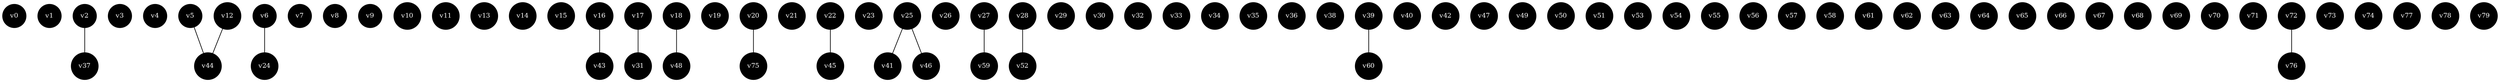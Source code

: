 graph {
node[fontcolor = white, fillcolor = black, style = filled, shape = circle, fontsize = "10", overlap = "false"];
v0 [pos = "9.20, 9.39!"];
v1 [pos = "8.80, 5.92!"];
v2 [pos = "7.00, 0.61!"];
v3 [pos = "5.70, 6.02!"];
v4 [pos = "0.00, 10.00!"];
v5 [pos = "6.10, 3.88!"];
v6 [pos = "6.50, 2.24!"];
v7 [pos = "9.10, 5.31!"];
v8 [pos = "5.90, 0.20!"];
v9 [pos = "0.30, 5.51!"];
v10 [pos = "9.50, 3.88!"];
v11 [pos = "8.00, 2.86!"];
v12 [pos = "6.60, 4.29!"];
v13 [pos = "7.90, 7.55!"];
v14 [pos = "9.90, 2.55!"];
v15 [pos = "2.00, 4.39!"];
v16 [pos = "4.00, 0.31!"];
v17 [pos = "5.00, 4.29!"];
v18 [pos = "9.70, 0.00!"];
v19 [pos = "2.10, 1.94!"];
v20 [pos = "3.60, 2.14!"];
v21 [pos = "10.00, 6.22!"];
v22 [pos = "1.10, 8.67!"];
v23 [pos = "6.90, 3.57!"];
v24 [pos = "6.90, 2.24!"];
v25 [pos = "2.90, 3.57!"];
v26 [pos = "1.40, 0.92!"];
v27 [pos = "5.00, 3.37!"];
v28 [pos = "8.90, 1.73!"];
v29 [pos = "5.70, 4.49!"];
v30 [pos = "6.00, 2.55!"];
v31 [pos = "4.80, 4.29!"];
v32 [pos = "1.70, 9.49!"];
v33 [pos = "2.10, 5.10!"];
v34 [pos = "7.70, 1.84!"];
v35 [pos = "0.20, 0.41!"];
v36 [pos = "6.30, 8.47!"];
v37 [pos = "6.80, 0.61!"];
v38 [pos = "4.10, 9.69!"];
v39 [pos = "4.80, 5.51!"];
v40 [pos = "9.80, 7.45!"];
v41 [pos = "2.60, 3.88!"];
v42 [pos = "6.90, 7.76!"];
v43 [pos = "4.00, 0.10!"];
v44 [pos = "6.50, 4.18!"];
v45 [pos = "1.40, 8.78!"];
v46 [pos = "3.20, 3.98!"];
v47 [pos = "1.40, 2.45!"];
v48 [pos = "9.60, 0.51!"];
v49 [pos = "8.20, 10.00!"];
v50 [pos = "2.30, 8.67!"];
v51 [pos = "6.30, 7.04!"];
v52 [pos = "8.70, 1.94!"];
v53 [pos = "5.60, 7.65!"];
v54 [pos = "1.50, 6.43!"];
v55 [pos = "1.00, 4.59!"];
v56 [pos = "0.70, 3.06!"];
v57 [pos = "3.10, 1.12!"];
v58 [pos = "3.60, 9.49!"];
v59 [pos = "5.00, 3.16!"];
v60 [pos = "4.90, 5.31!"];
v61 [pos = "3.90, 1.02!"];
v62 [pos = "7.60, 4.08!"];
v63 [pos = "8.30, 3.47!"];
v64 [pos = "3.30, 5.20!"];
v65 [pos = "0.00, 1.53!"];
v66 [pos = "5.20, 8.37!"];
v67 [pos = "5.20, 8.37!"];
v68 [pos = "4.60, 0.61!"];
v69 [pos = "0.30, 2.65!"];
v70 [pos = "4.60, 8.16!"];
v71 [pos = "9.40, 3.06!"];
v72 [pos = "2.60, 7.76!"];
v73 [pos = "7.50, 9.39!"];
v74 [pos = "5.70, 5.20!"];
v75 [pos = "3.40, 2.14!"];
v76 [pos = "2.80, 8.16!"];
v77 [pos = "5.90, 6.73!"];
v78 [pos = "5.10, 1.63!"];
v79 [pos = "8.70, 1.12!"];
edge [ color = black ];v2 -- v37;
v5 -- v44;
v6 -- v24;
v12 -- v44;
v16 -- v43;
v17 -- v31;
v18 -- v48;
v20 -- v75;
v22 -- v45;
v25 -- v41;
v25 -- v46;
v27 -- v59;
v28 -- v52;
v39 -- v60;
v72 -- v76;
}